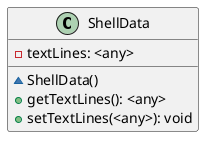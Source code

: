 @startuml

    class ShellData {
        -textLines: <any>
        ~ShellData()
        +getTextLines(): <any>
        +setTextLines(<any>): void
    }

@enduml
